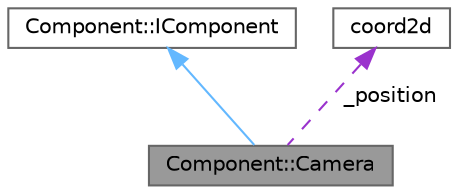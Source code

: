 digraph "Component::Camera"
{
 // LATEX_PDF_SIZE
  bgcolor="transparent";
  edge [fontname=Helvetica,fontsize=10,labelfontname=Helvetica,labelfontsize=10];
  node [fontname=Helvetica,fontsize=10,shape=box,height=0.2,width=0.4];
  Node1 [label="Component::Camera",height=0.2,width=0.4,color="gray40", fillcolor="grey60", style="filled", fontcolor="black",tooltip=" "];
  Node2 -> Node1 [dir="back",color="steelblue1",style="solid"];
  Node2 [label="Component::IComponent",height=0.2,width=0.4,color="gray40", fillcolor="white", style="filled",URL="$class_component_1_1_i_component.html",tooltip=" "];
  Node3 -> Node1 [dir="back",color="darkorchid3",style="dashed",label=" _position" ];
  Node3 [label="coord2d",height=0.2,width=0.4,color="gray40", fillcolor="white", style="filled",URL="$structcoord2d.html",tooltip=" "];
}
